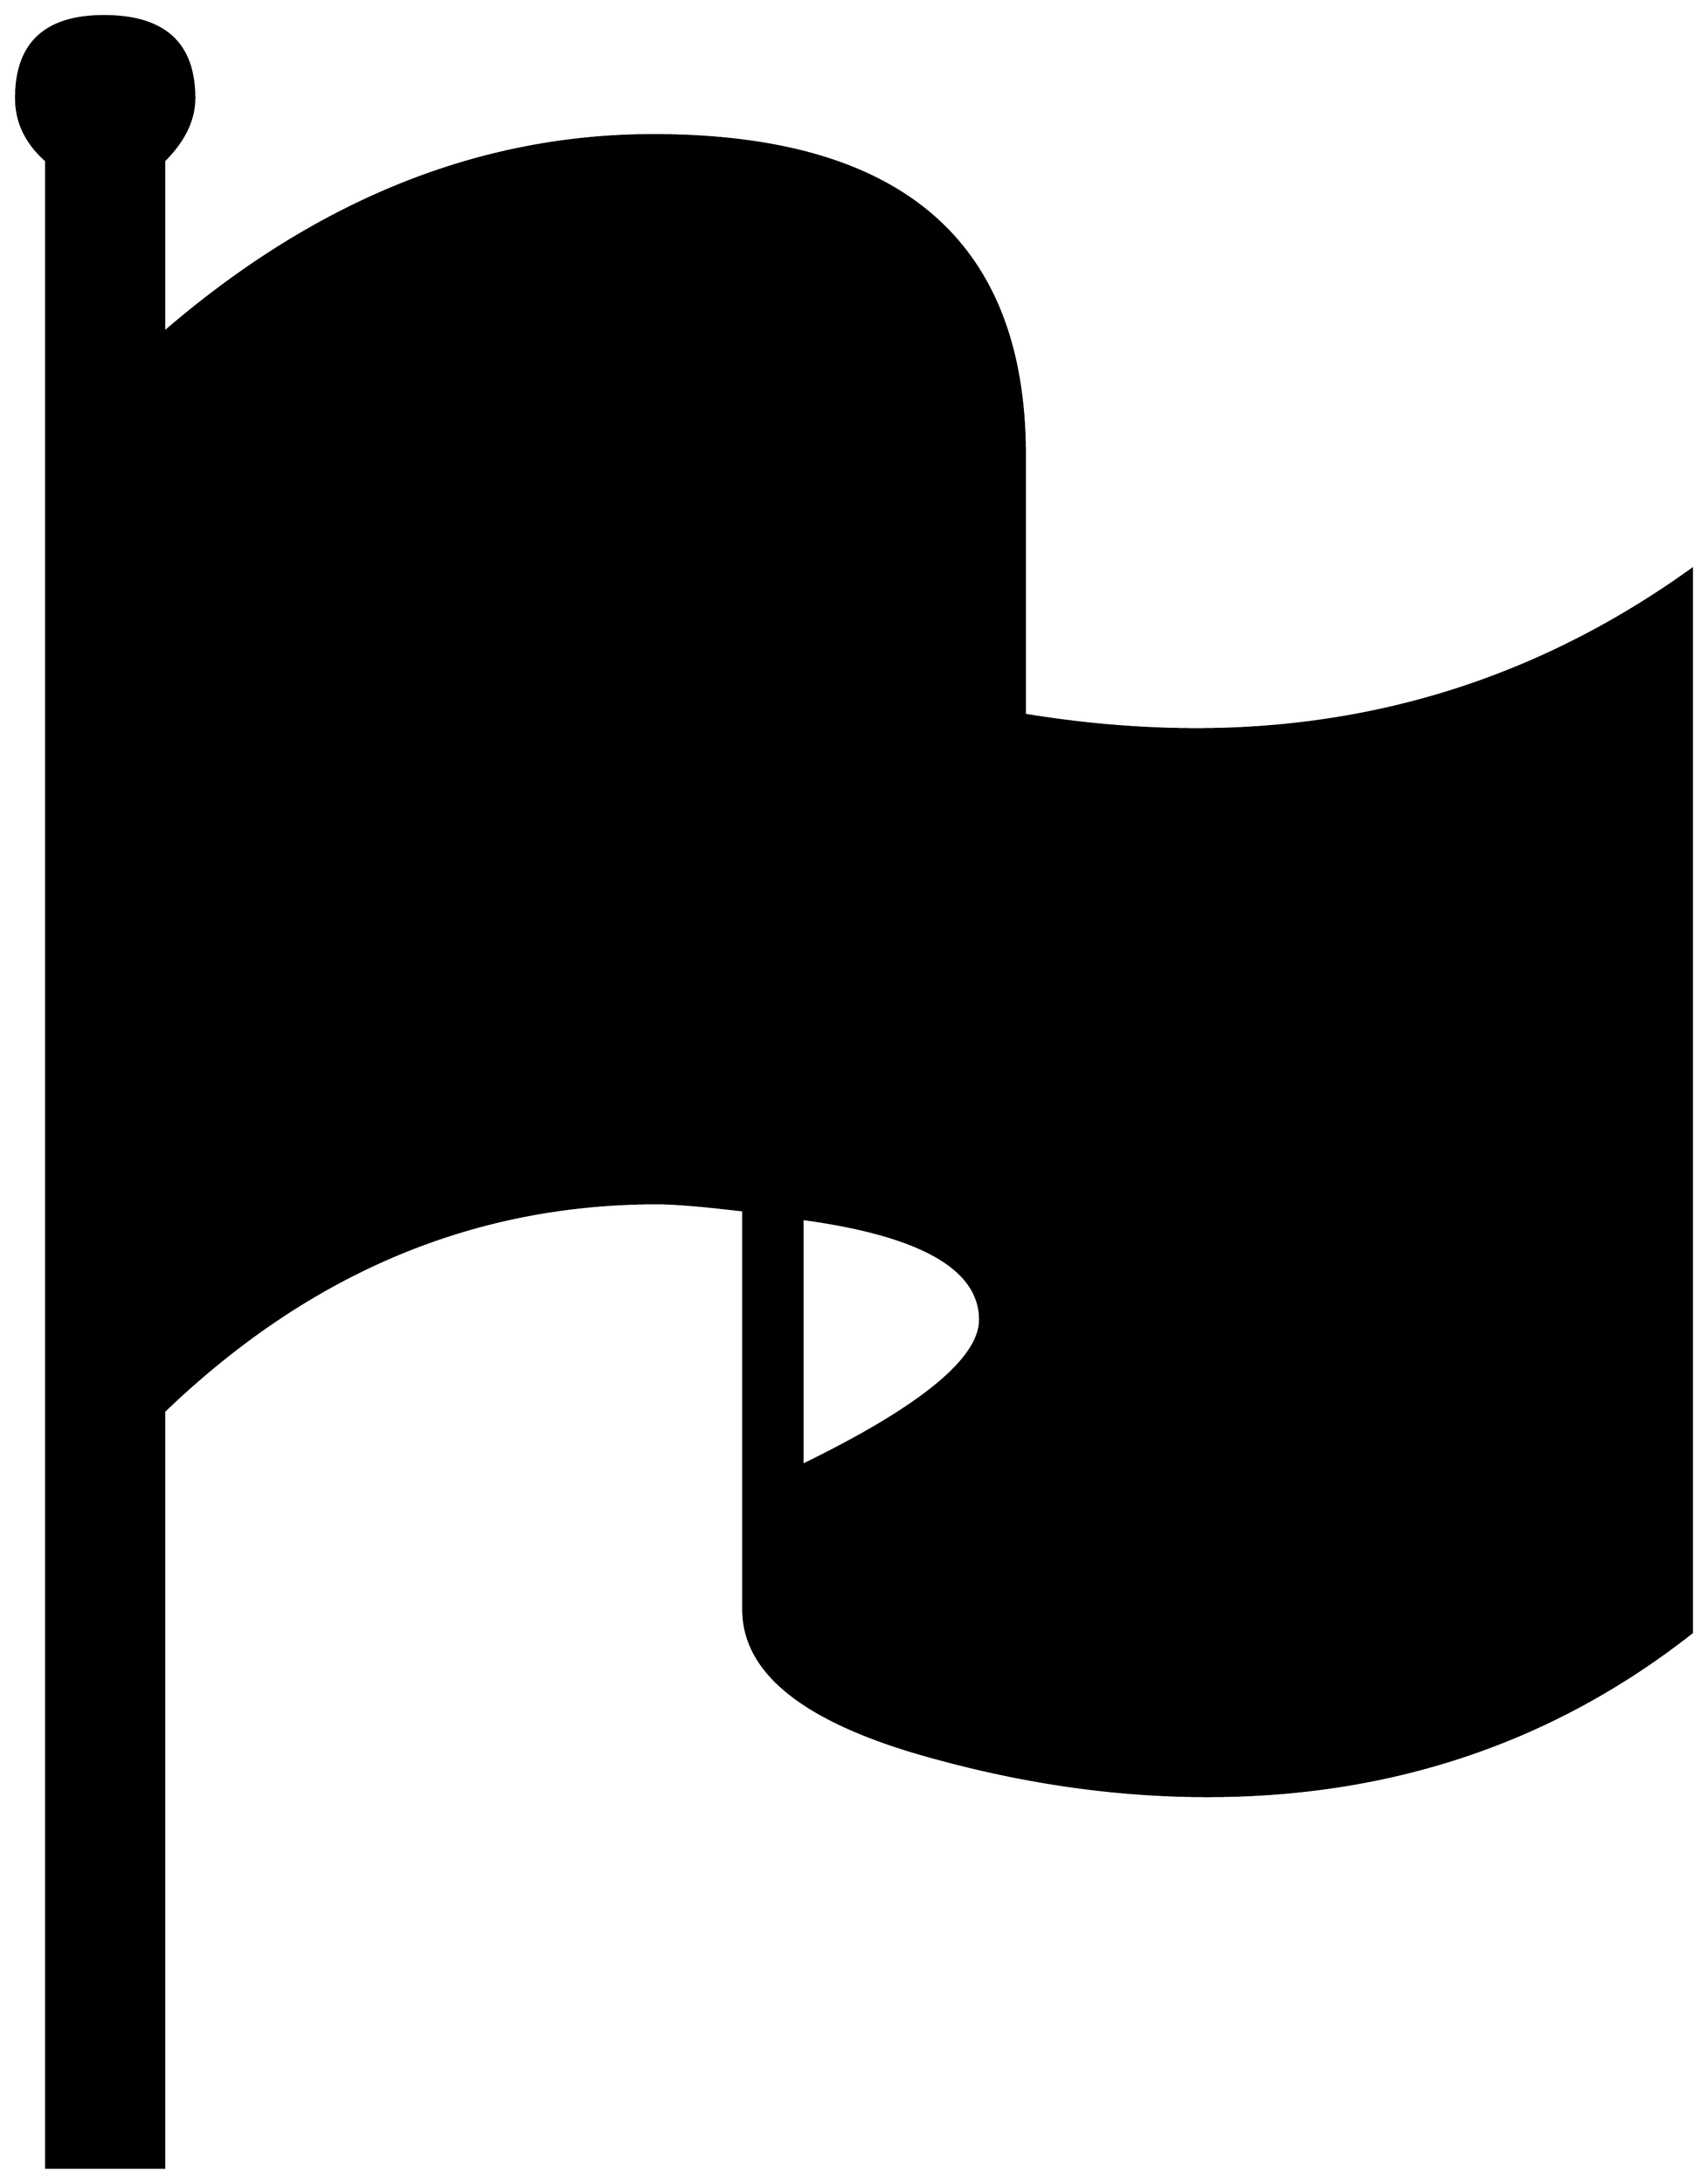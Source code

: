 


\begin{tikzpicture}[y=0.80pt, x=0.80pt, yscale=-1.0, xscale=1.0, inner sep=0pt, outer sep=0pt]
\begin{scope}[shift={(100.0,1808.0)},nonzero rule]
  \path[draw=.,fill=.,line width=1.600pt] (1567.0,-235.0) ..
    controls (1451.667,-144.333) and (1317.333,-99.0) ..
    (1164.0,-99.0) .. controls (1090.667,-99.0) and
    (1016.0,-109.333) .. (940.0,-130.0) .. controls (832.0,-158.667)
    and (778.0,-200.0) .. (778.0,-254.0) -- (778.0,-586.0) ..
    controls (744.667,-590.0) and (720.667,-592.0) .. (706.0,-592.0)
    .. controls (552.667,-592.0) and (416.0,-534.333) ..
    (296.0,-419.0) -- (296.0,210.0) -- (198.0,210.0) --
    (198.0,-1459.0) .. controls (181.333,-1473.667) and
    (173.0,-1491.0) .. (173.0,-1511.0) .. controls
    (173.0,-1556.333) and (197.333,-1579.0) .. (246.0,-1579.0) ..
    controls (296.0,-1579.0) and (321.0,-1556.333) ..
    (321.0,-1511.0) .. controls (321.0,-1493.0) and
    (312.667,-1475.667) .. (296.0,-1459.0) -- (296.0,-1316.0) ..
    controls (422.667,-1425.333) and (558.333,-1480.0) ..
    (703.0,-1480.0) .. controls (909.0,-1480.0) and
    (1012.0,-1391.333) .. (1012.0,-1214.0) -- (1012.0,-998.0) ..
    controls (1060.667,-990.0) and (1108.333,-986.0) ..
    (1155.0,-986.0) .. controls (1306.333,-986.0) and
    (1443.667,-1030.333) .. (1567.0,-1119.0) -- (1567.0,-235.0) --
    cycle(975.0,-495.0) .. controls (975.0,-537.667) and
    (925.667,-565.667) .. (827.0,-579.0) -- (827.0,-374.0) ..
    controls (925.667,-422.0) and (975.0,-462.333) .. (975.0,-495.0)
    -- cycle;
\end{scope}

\end{tikzpicture}


